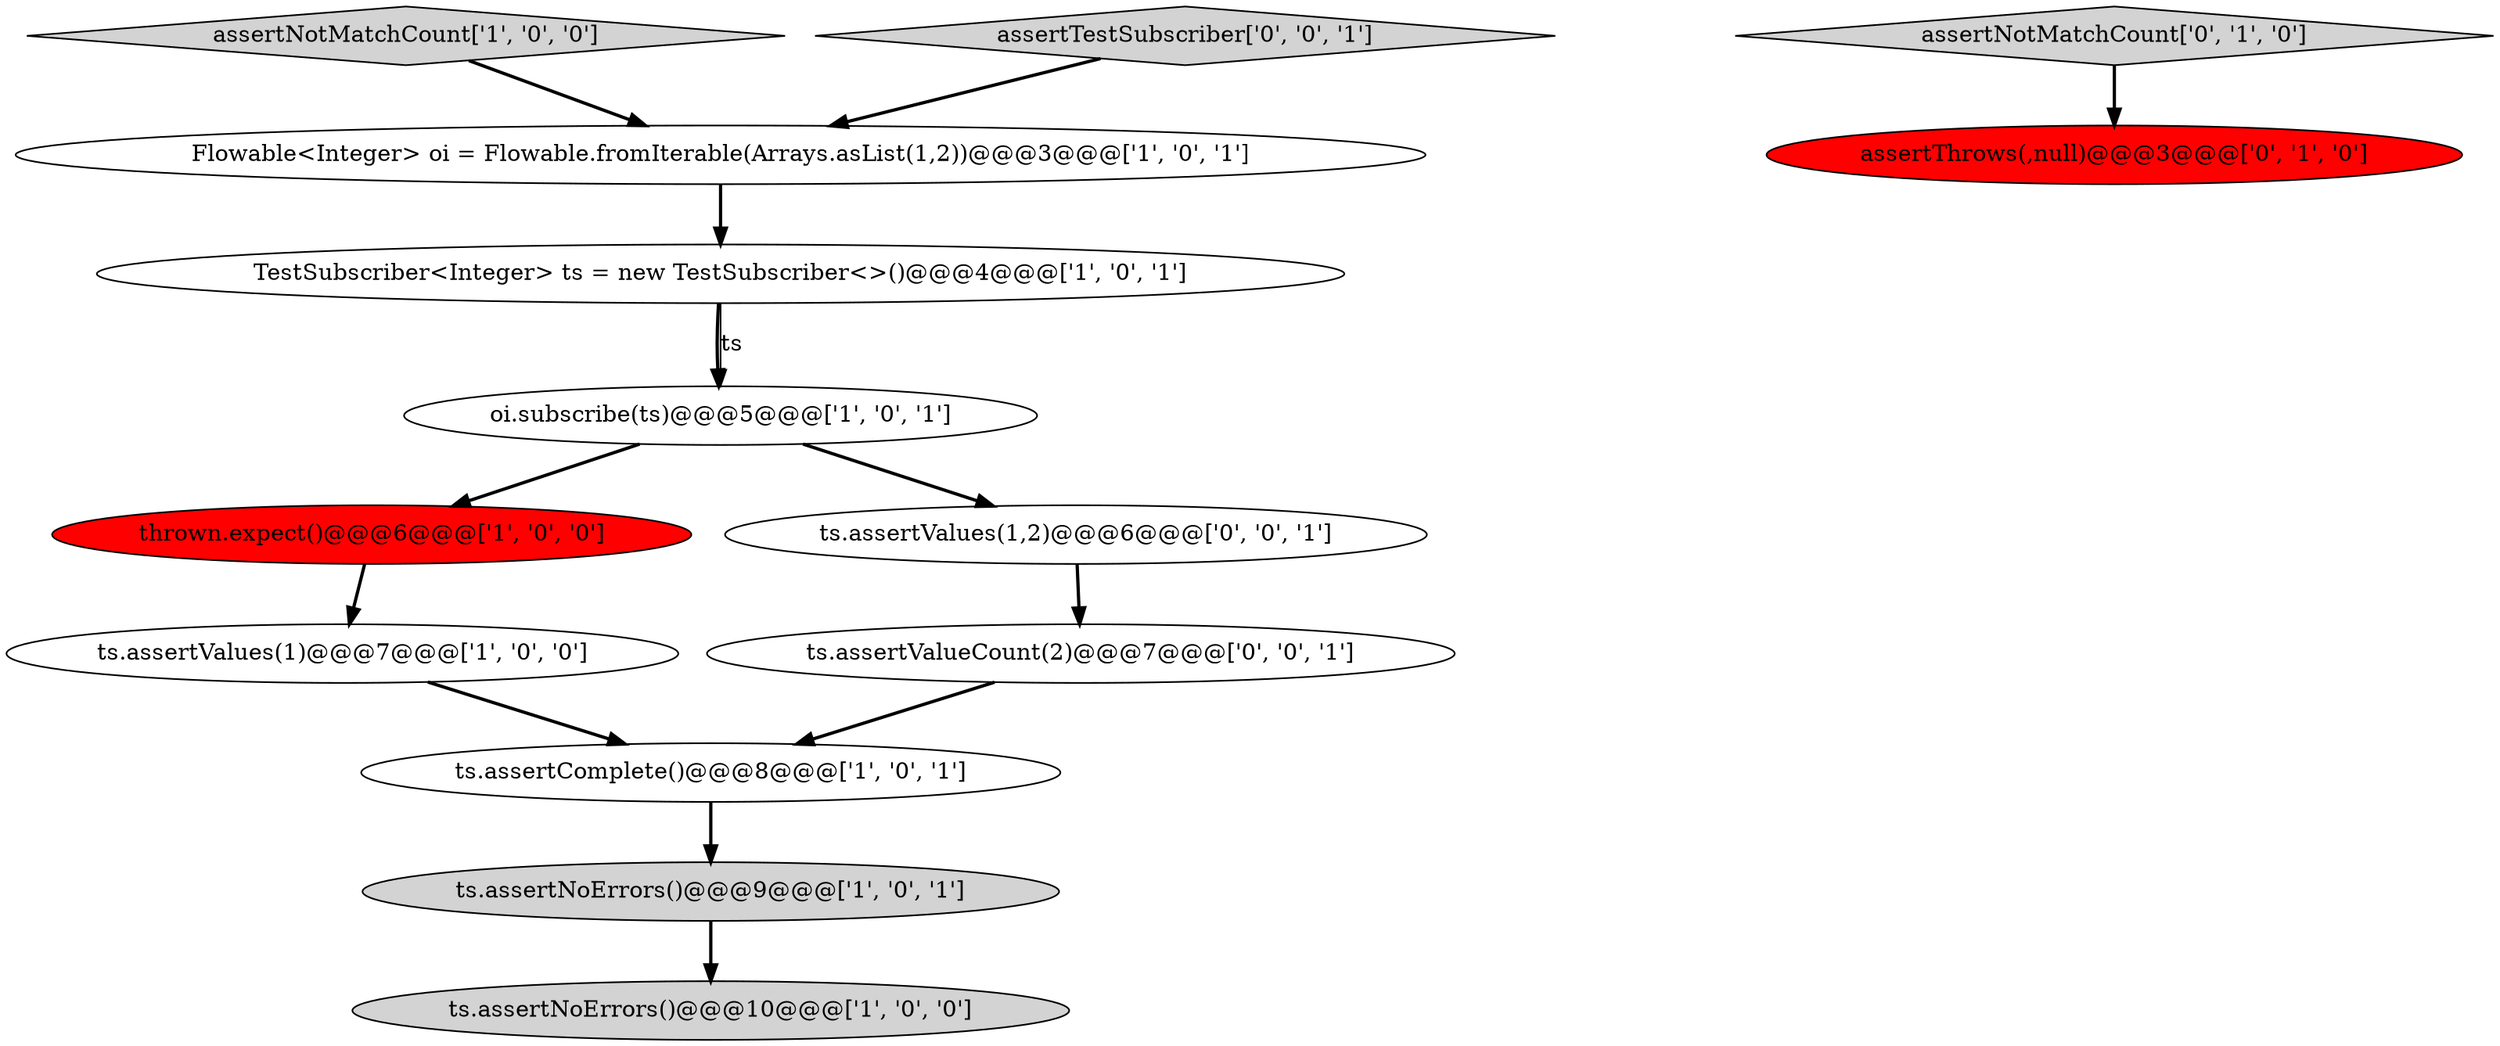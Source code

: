 digraph {
5 [style = filled, label = "ts.assertValues(1)@@@7@@@['1', '0', '0']", fillcolor = white, shape = ellipse image = "AAA0AAABBB1BBB"];
11 [style = filled, label = "ts.assertValueCount(2)@@@7@@@['0', '0', '1']", fillcolor = white, shape = ellipse image = "AAA0AAABBB3BBB"];
0 [style = filled, label = "thrown.expect()@@@6@@@['1', '0', '0']", fillcolor = red, shape = ellipse image = "AAA1AAABBB1BBB"];
6 [style = filled, label = "ts.assertComplete()@@@8@@@['1', '0', '1']", fillcolor = white, shape = ellipse image = "AAA0AAABBB1BBB"];
7 [style = filled, label = "assertNotMatchCount['1', '0', '0']", fillcolor = lightgray, shape = diamond image = "AAA0AAABBB1BBB"];
9 [style = filled, label = "assertNotMatchCount['0', '1', '0']", fillcolor = lightgray, shape = diamond image = "AAA0AAABBB2BBB"];
4 [style = filled, label = "ts.assertNoErrors()@@@10@@@['1', '0', '0']", fillcolor = lightgray, shape = ellipse image = "AAA0AAABBB1BBB"];
1 [style = filled, label = "TestSubscriber<Integer> ts = new TestSubscriber<>()@@@4@@@['1', '0', '1']", fillcolor = white, shape = ellipse image = "AAA0AAABBB1BBB"];
12 [style = filled, label = "ts.assertValues(1,2)@@@6@@@['0', '0', '1']", fillcolor = white, shape = ellipse image = "AAA0AAABBB3BBB"];
10 [style = filled, label = "assertThrows(,null)@@@3@@@['0', '1', '0']", fillcolor = red, shape = ellipse image = "AAA1AAABBB2BBB"];
13 [style = filled, label = "assertTestSubscriber['0', '0', '1']", fillcolor = lightgray, shape = diamond image = "AAA0AAABBB3BBB"];
8 [style = filled, label = "Flowable<Integer> oi = Flowable.fromIterable(Arrays.asList(1,2))@@@3@@@['1', '0', '1']", fillcolor = white, shape = ellipse image = "AAA0AAABBB1BBB"];
3 [style = filled, label = "ts.assertNoErrors()@@@9@@@['1', '0', '1']", fillcolor = lightgray, shape = ellipse image = "AAA0AAABBB1BBB"];
2 [style = filled, label = "oi.subscribe(ts)@@@5@@@['1', '0', '1']", fillcolor = white, shape = ellipse image = "AAA0AAABBB1BBB"];
8->1 [style = bold, label=""];
6->3 [style = bold, label=""];
1->2 [style = bold, label=""];
2->0 [style = bold, label=""];
5->6 [style = bold, label=""];
9->10 [style = bold, label=""];
13->8 [style = bold, label=""];
7->8 [style = bold, label=""];
3->4 [style = bold, label=""];
1->2 [style = solid, label="ts"];
2->12 [style = bold, label=""];
11->6 [style = bold, label=""];
0->5 [style = bold, label=""];
12->11 [style = bold, label=""];
}
